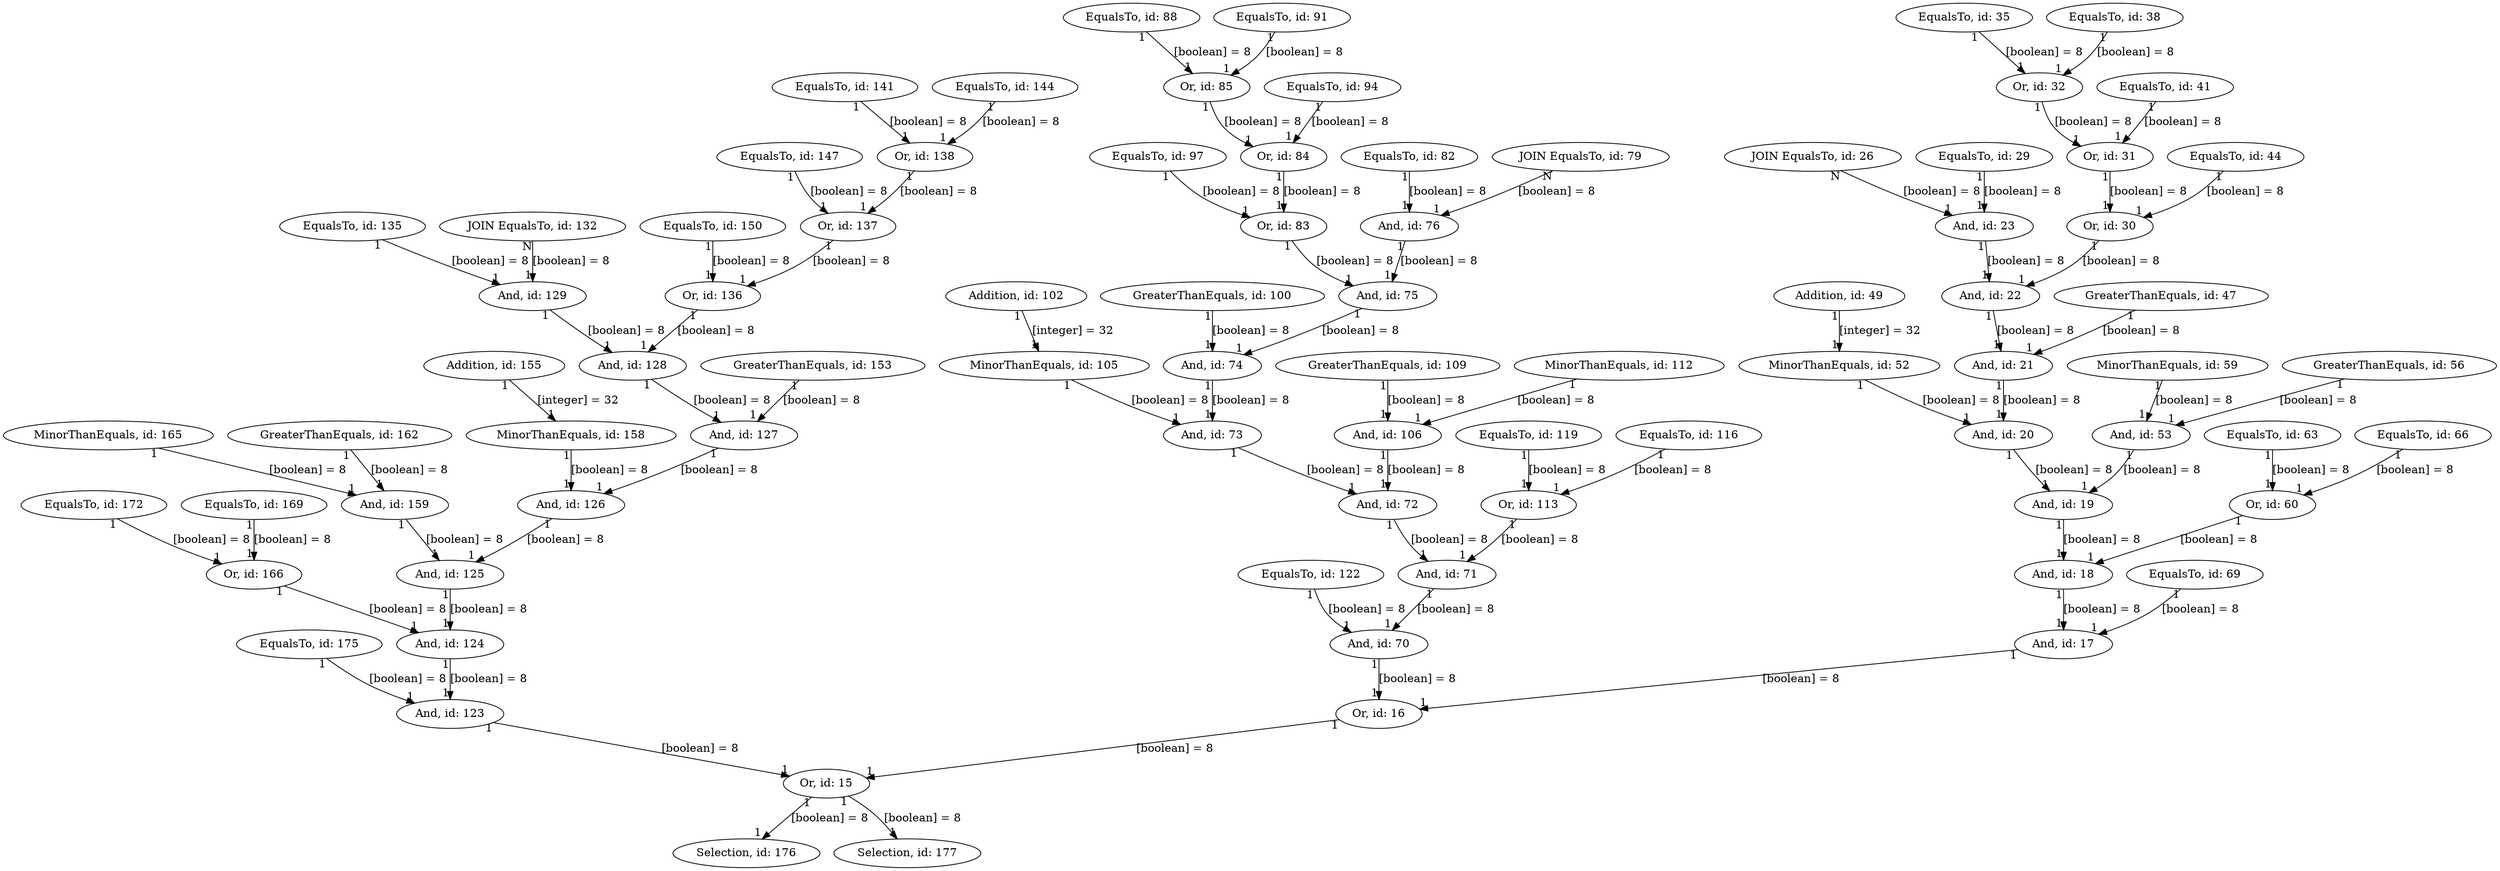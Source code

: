 digraph {
"JOIN EqualsTo, id: 26" -> "And, id: 23"[label="[boolean] = 8", headlabel="1", taillabel="N" ]
"EqualsTo, id: 29" -> "And, id: 23"[label="[boolean] = 8", headlabel="1", taillabel="1" ]
"EqualsTo, id: 35" -> "Or, id: 32"[label="[boolean] = 8", headlabel="1", taillabel="1" ]
"EqualsTo, id: 38" -> "Or, id: 32"[label="[boolean] = 8", headlabel="1", taillabel="1" ]
"Or, id: 32" -> "Or, id: 31"[label="[boolean] = 8", headlabel="1", taillabel="1" ]
"EqualsTo, id: 41" -> "Or, id: 31"[label="[boolean] = 8", headlabel="1", taillabel="1" ]
"Or, id: 31" -> "Or, id: 30"[label="[boolean] = 8", headlabel="1", taillabel="1" ]
"EqualsTo, id: 44" -> "Or, id: 30"[label="[boolean] = 8", headlabel="1", taillabel="1" ]
"And, id: 23" -> "And, id: 22"[label="[boolean] = 8", headlabel="1", taillabel="1" ]
"Or, id: 30" -> "And, id: 22"[label="[boolean] = 8", headlabel="1", taillabel="1" ]
"And, id: 22" -> "And, id: 21"[label="[boolean] = 8", headlabel="1", taillabel="1" ]
"GreaterThanEquals, id: 47" -> "And, id: 21"[label="[boolean] = 8", headlabel="1", taillabel="1" ]
"Addition, id: 49" -> "MinorThanEquals, id: 52"[label="[integer] = 32", headlabel="1", taillabel="1" ]
"And, id: 21" -> "And, id: 20"[label="[boolean] = 8", headlabel="1", taillabel="1" ]
"MinorThanEquals, id: 52" -> "And, id: 20"[label="[boolean] = 8", headlabel="1", taillabel="1" ]
"GreaterThanEquals, id: 56" -> "And, id: 53"[label="[boolean] = 8", headlabel="1", taillabel="1" ]
"MinorThanEquals, id: 59" -> "And, id: 53"[label="[boolean] = 8", headlabel="1", taillabel="1" ]
"And, id: 20" -> "And, id: 19"[label="[boolean] = 8", headlabel="1", taillabel="1" ]
"And, id: 53" -> "And, id: 19"[label="[boolean] = 8", headlabel="1", taillabel="1" ]
"EqualsTo, id: 63" -> "Or, id: 60"[label="[boolean] = 8", headlabel="1", taillabel="1" ]
"EqualsTo, id: 66" -> "Or, id: 60"[label="[boolean] = 8", headlabel="1", taillabel="1" ]
"And, id: 19" -> "And, id: 18"[label="[boolean] = 8", headlabel="1", taillabel="1" ]
"Or, id: 60" -> "And, id: 18"[label="[boolean] = 8", headlabel="1", taillabel="1" ]
"And, id: 18" -> "And, id: 17"[label="[boolean] = 8", headlabel="1", taillabel="1" ]
"EqualsTo, id: 69" -> "And, id: 17"[label="[boolean] = 8", headlabel="1", taillabel="1" ]
"JOIN EqualsTo, id: 79" -> "And, id: 76"[label="[boolean] = 8", headlabel="1", taillabel="N" ]
"EqualsTo, id: 82" -> "And, id: 76"[label="[boolean] = 8", headlabel="1", taillabel="1" ]
"EqualsTo, id: 88" -> "Or, id: 85"[label="[boolean] = 8", headlabel="1", taillabel="1" ]
"EqualsTo, id: 91" -> "Or, id: 85"[label="[boolean] = 8", headlabel="1", taillabel="1" ]
"Or, id: 85" -> "Or, id: 84"[label="[boolean] = 8", headlabel="1", taillabel="1" ]
"EqualsTo, id: 94" -> "Or, id: 84"[label="[boolean] = 8", headlabel="1", taillabel="1" ]
"Or, id: 84" -> "Or, id: 83"[label="[boolean] = 8", headlabel="1", taillabel="1" ]
"EqualsTo, id: 97" -> "Or, id: 83"[label="[boolean] = 8", headlabel="1", taillabel="1" ]
"And, id: 76" -> "And, id: 75"[label="[boolean] = 8", headlabel="1", taillabel="1" ]
"Or, id: 83" -> "And, id: 75"[label="[boolean] = 8", headlabel="1", taillabel="1" ]
"And, id: 75" -> "And, id: 74"[label="[boolean] = 8", headlabel="1", taillabel="1" ]
"GreaterThanEquals, id: 100" -> "And, id: 74"[label="[boolean] = 8", headlabel="1", taillabel="1" ]
"Addition, id: 102" -> "MinorThanEquals, id: 105"[label="[integer] = 32", headlabel="1", taillabel="1" ]
"And, id: 74" -> "And, id: 73"[label="[boolean] = 8", headlabel="1", taillabel="1" ]
"MinorThanEquals, id: 105" -> "And, id: 73"[label="[boolean] = 8", headlabel="1", taillabel="1" ]
"GreaterThanEquals, id: 109" -> "And, id: 106"[label="[boolean] = 8", headlabel="1", taillabel="1" ]
"MinorThanEquals, id: 112" -> "And, id: 106"[label="[boolean] = 8", headlabel="1", taillabel="1" ]
"And, id: 73" -> "And, id: 72"[label="[boolean] = 8", headlabel="1", taillabel="1" ]
"And, id: 106" -> "And, id: 72"[label="[boolean] = 8", headlabel="1", taillabel="1" ]
"EqualsTo, id: 116" -> "Or, id: 113"[label="[boolean] = 8", headlabel="1", taillabel="1" ]
"EqualsTo, id: 119" -> "Or, id: 113"[label="[boolean] = 8", headlabel="1", taillabel="1" ]
"And, id: 72" -> "And, id: 71"[label="[boolean] = 8", headlabel="1", taillabel="1" ]
"Or, id: 113" -> "And, id: 71"[label="[boolean] = 8", headlabel="1", taillabel="1" ]
"And, id: 71" -> "And, id: 70"[label="[boolean] = 8", headlabel="1", taillabel="1" ]
"EqualsTo, id: 122" -> "And, id: 70"[label="[boolean] = 8", headlabel="1", taillabel="1" ]
"And, id: 17" -> "Or, id: 16"[label="[boolean] = 8", headlabel="1", taillabel="1" ]
"And, id: 70" -> "Or, id: 16"[label="[boolean] = 8", headlabel="1", taillabel="1" ]
"JOIN EqualsTo, id: 132" -> "And, id: 129"[label="[boolean] = 8", headlabel="1", taillabel="N" ]
"EqualsTo, id: 135" -> "And, id: 129"[label="[boolean] = 8", headlabel="1", taillabel="1" ]
"EqualsTo, id: 141" -> "Or, id: 138"[label="[boolean] = 8", headlabel="1", taillabel="1" ]
"EqualsTo, id: 144" -> "Or, id: 138"[label="[boolean] = 8", headlabel="1", taillabel="1" ]
"Or, id: 138" -> "Or, id: 137"[label="[boolean] = 8", headlabel="1", taillabel="1" ]
"EqualsTo, id: 147" -> "Or, id: 137"[label="[boolean] = 8", headlabel="1", taillabel="1" ]
"Or, id: 137" -> "Or, id: 136"[label="[boolean] = 8", headlabel="1", taillabel="1" ]
"EqualsTo, id: 150" -> "Or, id: 136"[label="[boolean] = 8", headlabel="1", taillabel="1" ]
"And, id: 129" -> "And, id: 128"[label="[boolean] = 8", headlabel="1", taillabel="1" ]
"Or, id: 136" -> "And, id: 128"[label="[boolean] = 8", headlabel="1", taillabel="1" ]
"And, id: 128" -> "And, id: 127"[label="[boolean] = 8", headlabel="1", taillabel="1" ]
"GreaterThanEquals, id: 153" -> "And, id: 127"[label="[boolean] = 8", headlabel="1", taillabel="1" ]
"Addition, id: 155" -> "MinorThanEquals, id: 158"[label="[integer] = 32", headlabel="1", taillabel="1" ]
"And, id: 127" -> "And, id: 126"[label="[boolean] = 8", headlabel="1", taillabel="1" ]
"MinorThanEquals, id: 158" -> "And, id: 126"[label="[boolean] = 8", headlabel="1", taillabel="1" ]
"GreaterThanEquals, id: 162" -> "And, id: 159"[label="[boolean] = 8", headlabel="1", taillabel="1" ]
"MinorThanEquals, id: 165" -> "And, id: 159"[label="[boolean] = 8", headlabel="1", taillabel="1" ]
"And, id: 126" -> "And, id: 125"[label="[boolean] = 8", headlabel="1", taillabel="1" ]
"And, id: 159" -> "And, id: 125"[label="[boolean] = 8", headlabel="1", taillabel="1" ]
"EqualsTo, id: 169" -> "Or, id: 166"[label="[boolean] = 8", headlabel="1", taillabel="1" ]
"EqualsTo, id: 172" -> "Or, id: 166"[label="[boolean] = 8", headlabel="1", taillabel="1" ]
"And, id: 125" -> "And, id: 124"[label="[boolean] = 8", headlabel="1", taillabel="1" ]
"Or, id: 166" -> "And, id: 124"[label="[boolean] = 8", headlabel="1", taillabel="1" ]
"And, id: 124" -> "And, id: 123"[label="[boolean] = 8", headlabel="1", taillabel="1" ]
"EqualsTo, id: 175" -> "And, id: 123"[label="[boolean] = 8", headlabel="1", taillabel="1" ]
"Or, id: 16" -> "Or, id: 15"[label="[boolean] = 8", headlabel="1", taillabel="1" ]
"And, id: 123" -> "Or, id: 15"[label="[boolean] = 8", headlabel="1", taillabel="1" ]
"Or, id: 15" -> "Selection, id: 176"[label="[boolean] = 8", headlabel="1", taillabel="1" ]
"Or, id: 15" -> "Selection, id: 177"[label="[boolean] = 8", headlabel="1", taillabel="1" ]
}

